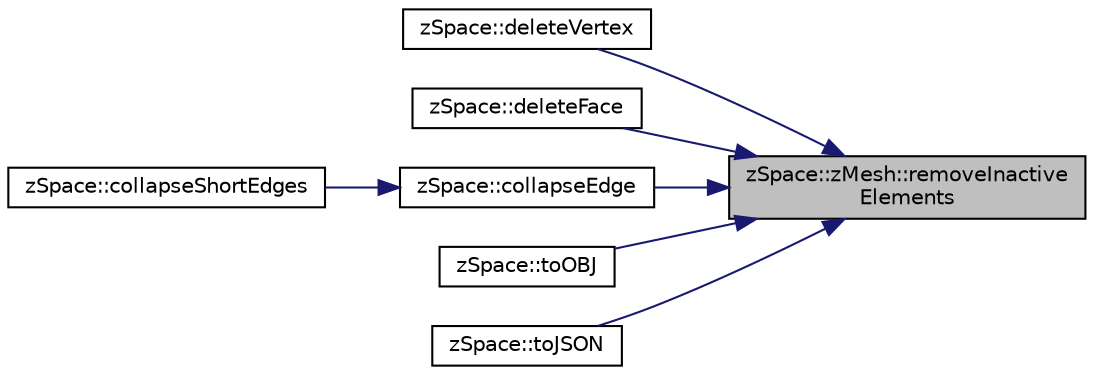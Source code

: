 digraph "zSpace::zMesh::removeInactiveElements"
{
 // LATEX_PDF_SIZE
  edge [fontname="Helvetica",fontsize="10",labelfontname="Helvetica",labelfontsize="10"];
  node [fontname="Helvetica",fontsize="10",shape=record];
  rankdir="RL";
  Node513 [label="zSpace::zMesh::removeInactive\lElements",height=0.2,width=0.4,color="black", fillcolor="grey75", style="filled", fontcolor="black",tooltip="This method removes inactive elements from the array connected with the input type."];
  Node513 -> Node514 [dir="back",color="midnightblue",fontsize="10",style="solid",fontname="Helvetica"];
  Node514 [label="zSpace::deleteVertex",height=0.2,width=0.4,color="black", fillcolor="white", style="filled",URL="$group__z_mesh_modifiers.html#ga20644ac4933b8ae055b0eb47a9df8420",tooltip="This method deletes the mesh vertex given by the input vertex index."];
  Node513 -> Node515 [dir="back",color="midnightblue",fontsize="10",style="solid",fontname="Helvetica"];
  Node515 [label="zSpace::deleteFace",height=0.2,width=0.4,color="black", fillcolor="white", style="filled",URL="$group__z_mesh_modifiers.html#ga24ab0fcd418ba91e387838fdc4711787",tooltip="This method deletes the mesh face given by the input face index."];
  Node513 -> Node516 [dir="back",color="midnightblue",fontsize="10",style="solid",fontname="Helvetica"];
  Node516 [label="zSpace::collapseEdge",height=0.2,width=0.4,color="black", fillcolor="white", style="filled",URL="$group__z_mesh_modifiers.html#ga77533a4e95924fa8c030ba013eef1ec6",tooltip="This method collapses an edge into a vertex."];
  Node516 -> Node517 [dir="back",color="midnightblue",fontsize="10",style="solid",fontname="Helvetica"];
  Node517 [label="zSpace::collapseShortEdges",height=0.2,width=0.4,color="black", fillcolor="white", style="filled",URL="$group__z_mesh_modifiers.html#ga14350e97740cec4f835125fb286fc071",tooltip="This method collapses an edge shorter than the given minimum edge length value if the collapsing does..."];
  Node513 -> Node518 [dir="back",color="midnightblue",fontsize="10",style="solid",fontname="Helvetica"];
  Node518 [label="zSpace::toOBJ",height=0.2,width=0.4,color="black", fillcolor="white", style="filled",URL="$group__z_i_o___mesh.html#ga56d1123fee7864f1a5da2f740b9e589d",tooltip="This method exports zMesh as an OBJ file."];
  Node513 -> Node519 [dir="back",color="midnightblue",fontsize="10",style="solid",fontname="Helvetica"];
  Node519 [label="zSpace::toJSON",height=0.2,width=0.4,color="black", fillcolor="white", style="filled",URL="$group__z_i_o___mesh.html#ga6fccda275363a86353d2750673122d6f",tooltip="This method exports zMesh to a JSON file format using JSON Modern Library."];
}
